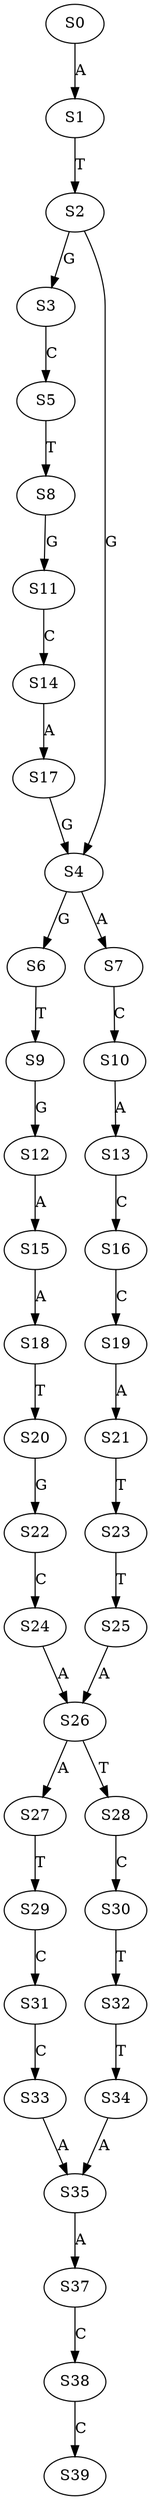 strict digraph  {
	S0 -> S1 [ label = A ];
	S1 -> S2 [ label = T ];
	S2 -> S3 [ label = G ];
	S2 -> S4 [ label = G ];
	S3 -> S5 [ label = C ];
	S4 -> S6 [ label = G ];
	S4 -> S7 [ label = A ];
	S5 -> S8 [ label = T ];
	S6 -> S9 [ label = T ];
	S7 -> S10 [ label = C ];
	S8 -> S11 [ label = G ];
	S9 -> S12 [ label = G ];
	S10 -> S13 [ label = A ];
	S11 -> S14 [ label = C ];
	S12 -> S15 [ label = A ];
	S13 -> S16 [ label = C ];
	S14 -> S17 [ label = A ];
	S15 -> S18 [ label = A ];
	S16 -> S19 [ label = C ];
	S17 -> S4 [ label = G ];
	S18 -> S20 [ label = T ];
	S19 -> S21 [ label = A ];
	S20 -> S22 [ label = G ];
	S21 -> S23 [ label = T ];
	S22 -> S24 [ label = C ];
	S23 -> S25 [ label = T ];
	S24 -> S26 [ label = A ];
	S25 -> S26 [ label = A ];
	S26 -> S27 [ label = A ];
	S26 -> S28 [ label = T ];
	S27 -> S29 [ label = T ];
	S28 -> S30 [ label = C ];
	S29 -> S31 [ label = C ];
	S30 -> S32 [ label = T ];
	S31 -> S33 [ label = C ];
	S32 -> S34 [ label = T ];
	S33 -> S35 [ label = A ];
	S34 -> S35 [ label = A ];
	S35 -> S37 [ label = A ];
	S37 -> S38 [ label = C ];
	S38 -> S39 [ label = C ];
}
